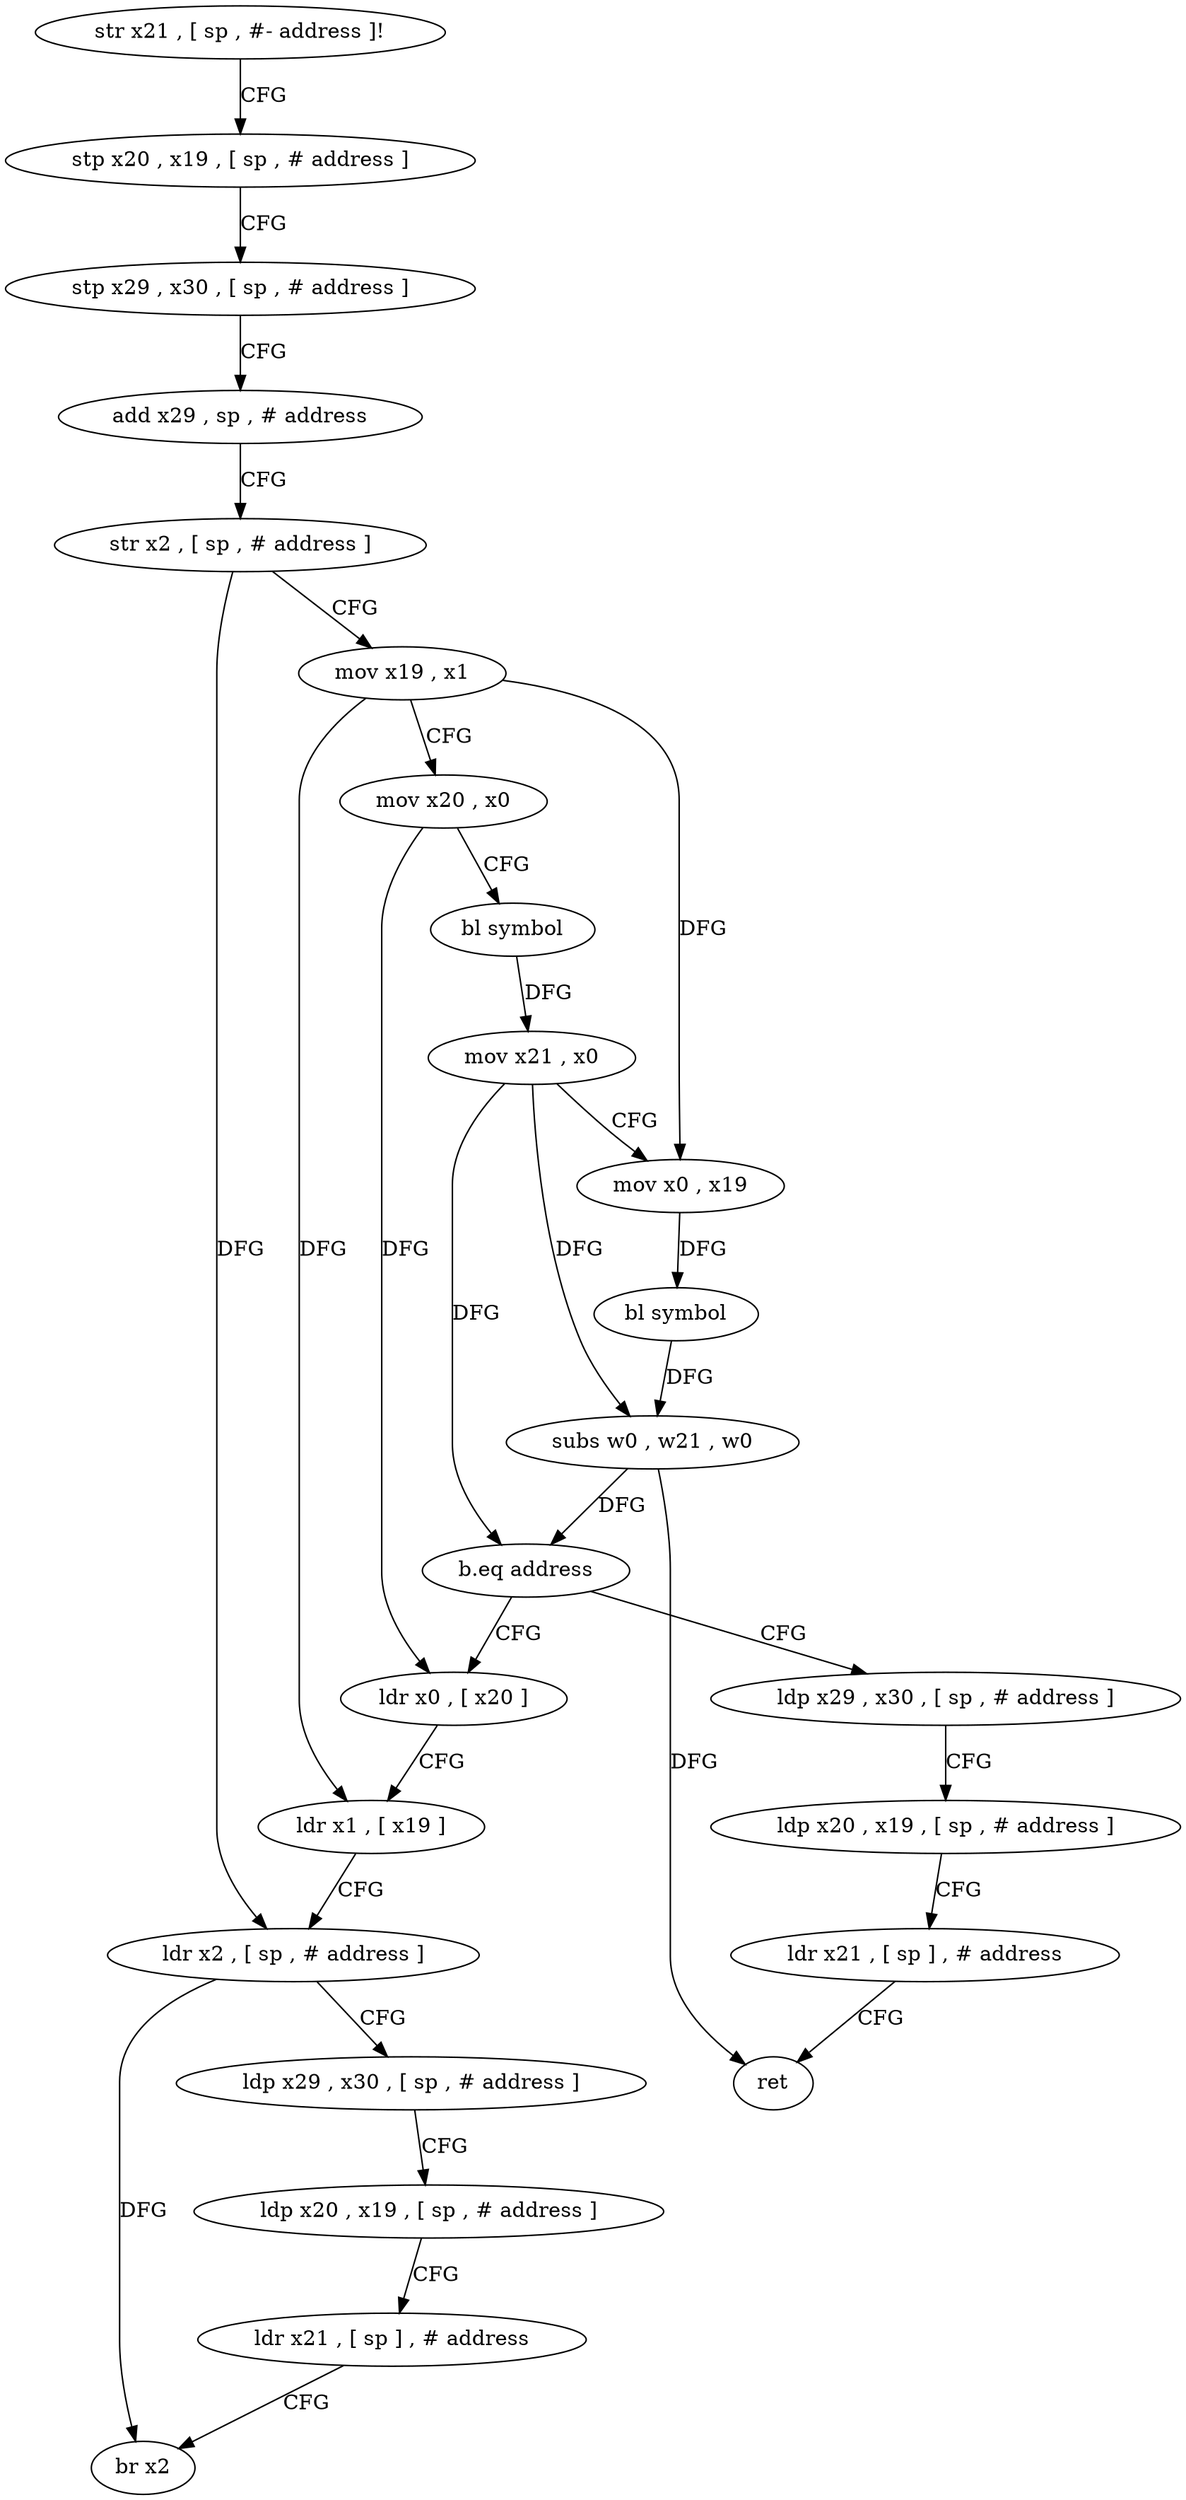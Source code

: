 digraph "func" {
"4226876" [label = "str x21 , [ sp , #- address ]!" ]
"4226880" [label = "stp x20 , x19 , [ sp , # address ]" ]
"4226884" [label = "stp x29 , x30 , [ sp , # address ]" ]
"4226888" [label = "add x29 , sp , # address" ]
"4226892" [label = "str x2 , [ sp , # address ]" ]
"4226896" [label = "mov x19 , x1" ]
"4226900" [label = "mov x20 , x0" ]
"4226904" [label = "bl symbol" ]
"4226908" [label = "mov x21 , x0" ]
"4226912" [label = "mov x0 , x19" ]
"4226916" [label = "bl symbol" ]
"4226920" [label = "subs w0 , w21 , w0" ]
"4226924" [label = "b.eq address" ]
"4226944" [label = "ldr x0 , [ x20 ]" ]
"4226928" [label = "ldp x29 , x30 , [ sp , # address ]" ]
"4226948" [label = "ldr x1 , [ x19 ]" ]
"4226952" [label = "ldr x2 , [ sp , # address ]" ]
"4226956" [label = "ldp x29 , x30 , [ sp , # address ]" ]
"4226960" [label = "ldp x20 , x19 , [ sp , # address ]" ]
"4226964" [label = "ldr x21 , [ sp ] , # address" ]
"4226968" [label = "br x2" ]
"4226932" [label = "ldp x20 , x19 , [ sp , # address ]" ]
"4226936" [label = "ldr x21 , [ sp ] , # address" ]
"4226940" [label = "ret" ]
"4226876" -> "4226880" [ label = "CFG" ]
"4226880" -> "4226884" [ label = "CFG" ]
"4226884" -> "4226888" [ label = "CFG" ]
"4226888" -> "4226892" [ label = "CFG" ]
"4226892" -> "4226896" [ label = "CFG" ]
"4226892" -> "4226952" [ label = "DFG" ]
"4226896" -> "4226900" [ label = "CFG" ]
"4226896" -> "4226912" [ label = "DFG" ]
"4226896" -> "4226948" [ label = "DFG" ]
"4226900" -> "4226904" [ label = "CFG" ]
"4226900" -> "4226944" [ label = "DFG" ]
"4226904" -> "4226908" [ label = "DFG" ]
"4226908" -> "4226912" [ label = "CFG" ]
"4226908" -> "4226920" [ label = "DFG" ]
"4226908" -> "4226924" [ label = "DFG" ]
"4226912" -> "4226916" [ label = "DFG" ]
"4226916" -> "4226920" [ label = "DFG" ]
"4226920" -> "4226924" [ label = "DFG" ]
"4226920" -> "4226940" [ label = "DFG" ]
"4226924" -> "4226944" [ label = "CFG" ]
"4226924" -> "4226928" [ label = "CFG" ]
"4226944" -> "4226948" [ label = "CFG" ]
"4226928" -> "4226932" [ label = "CFG" ]
"4226948" -> "4226952" [ label = "CFG" ]
"4226952" -> "4226956" [ label = "CFG" ]
"4226952" -> "4226968" [ label = "DFG" ]
"4226956" -> "4226960" [ label = "CFG" ]
"4226960" -> "4226964" [ label = "CFG" ]
"4226964" -> "4226968" [ label = "CFG" ]
"4226932" -> "4226936" [ label = "CFG" ]
"4226936" -> "4226940" [ label = "CFG" ]
}
